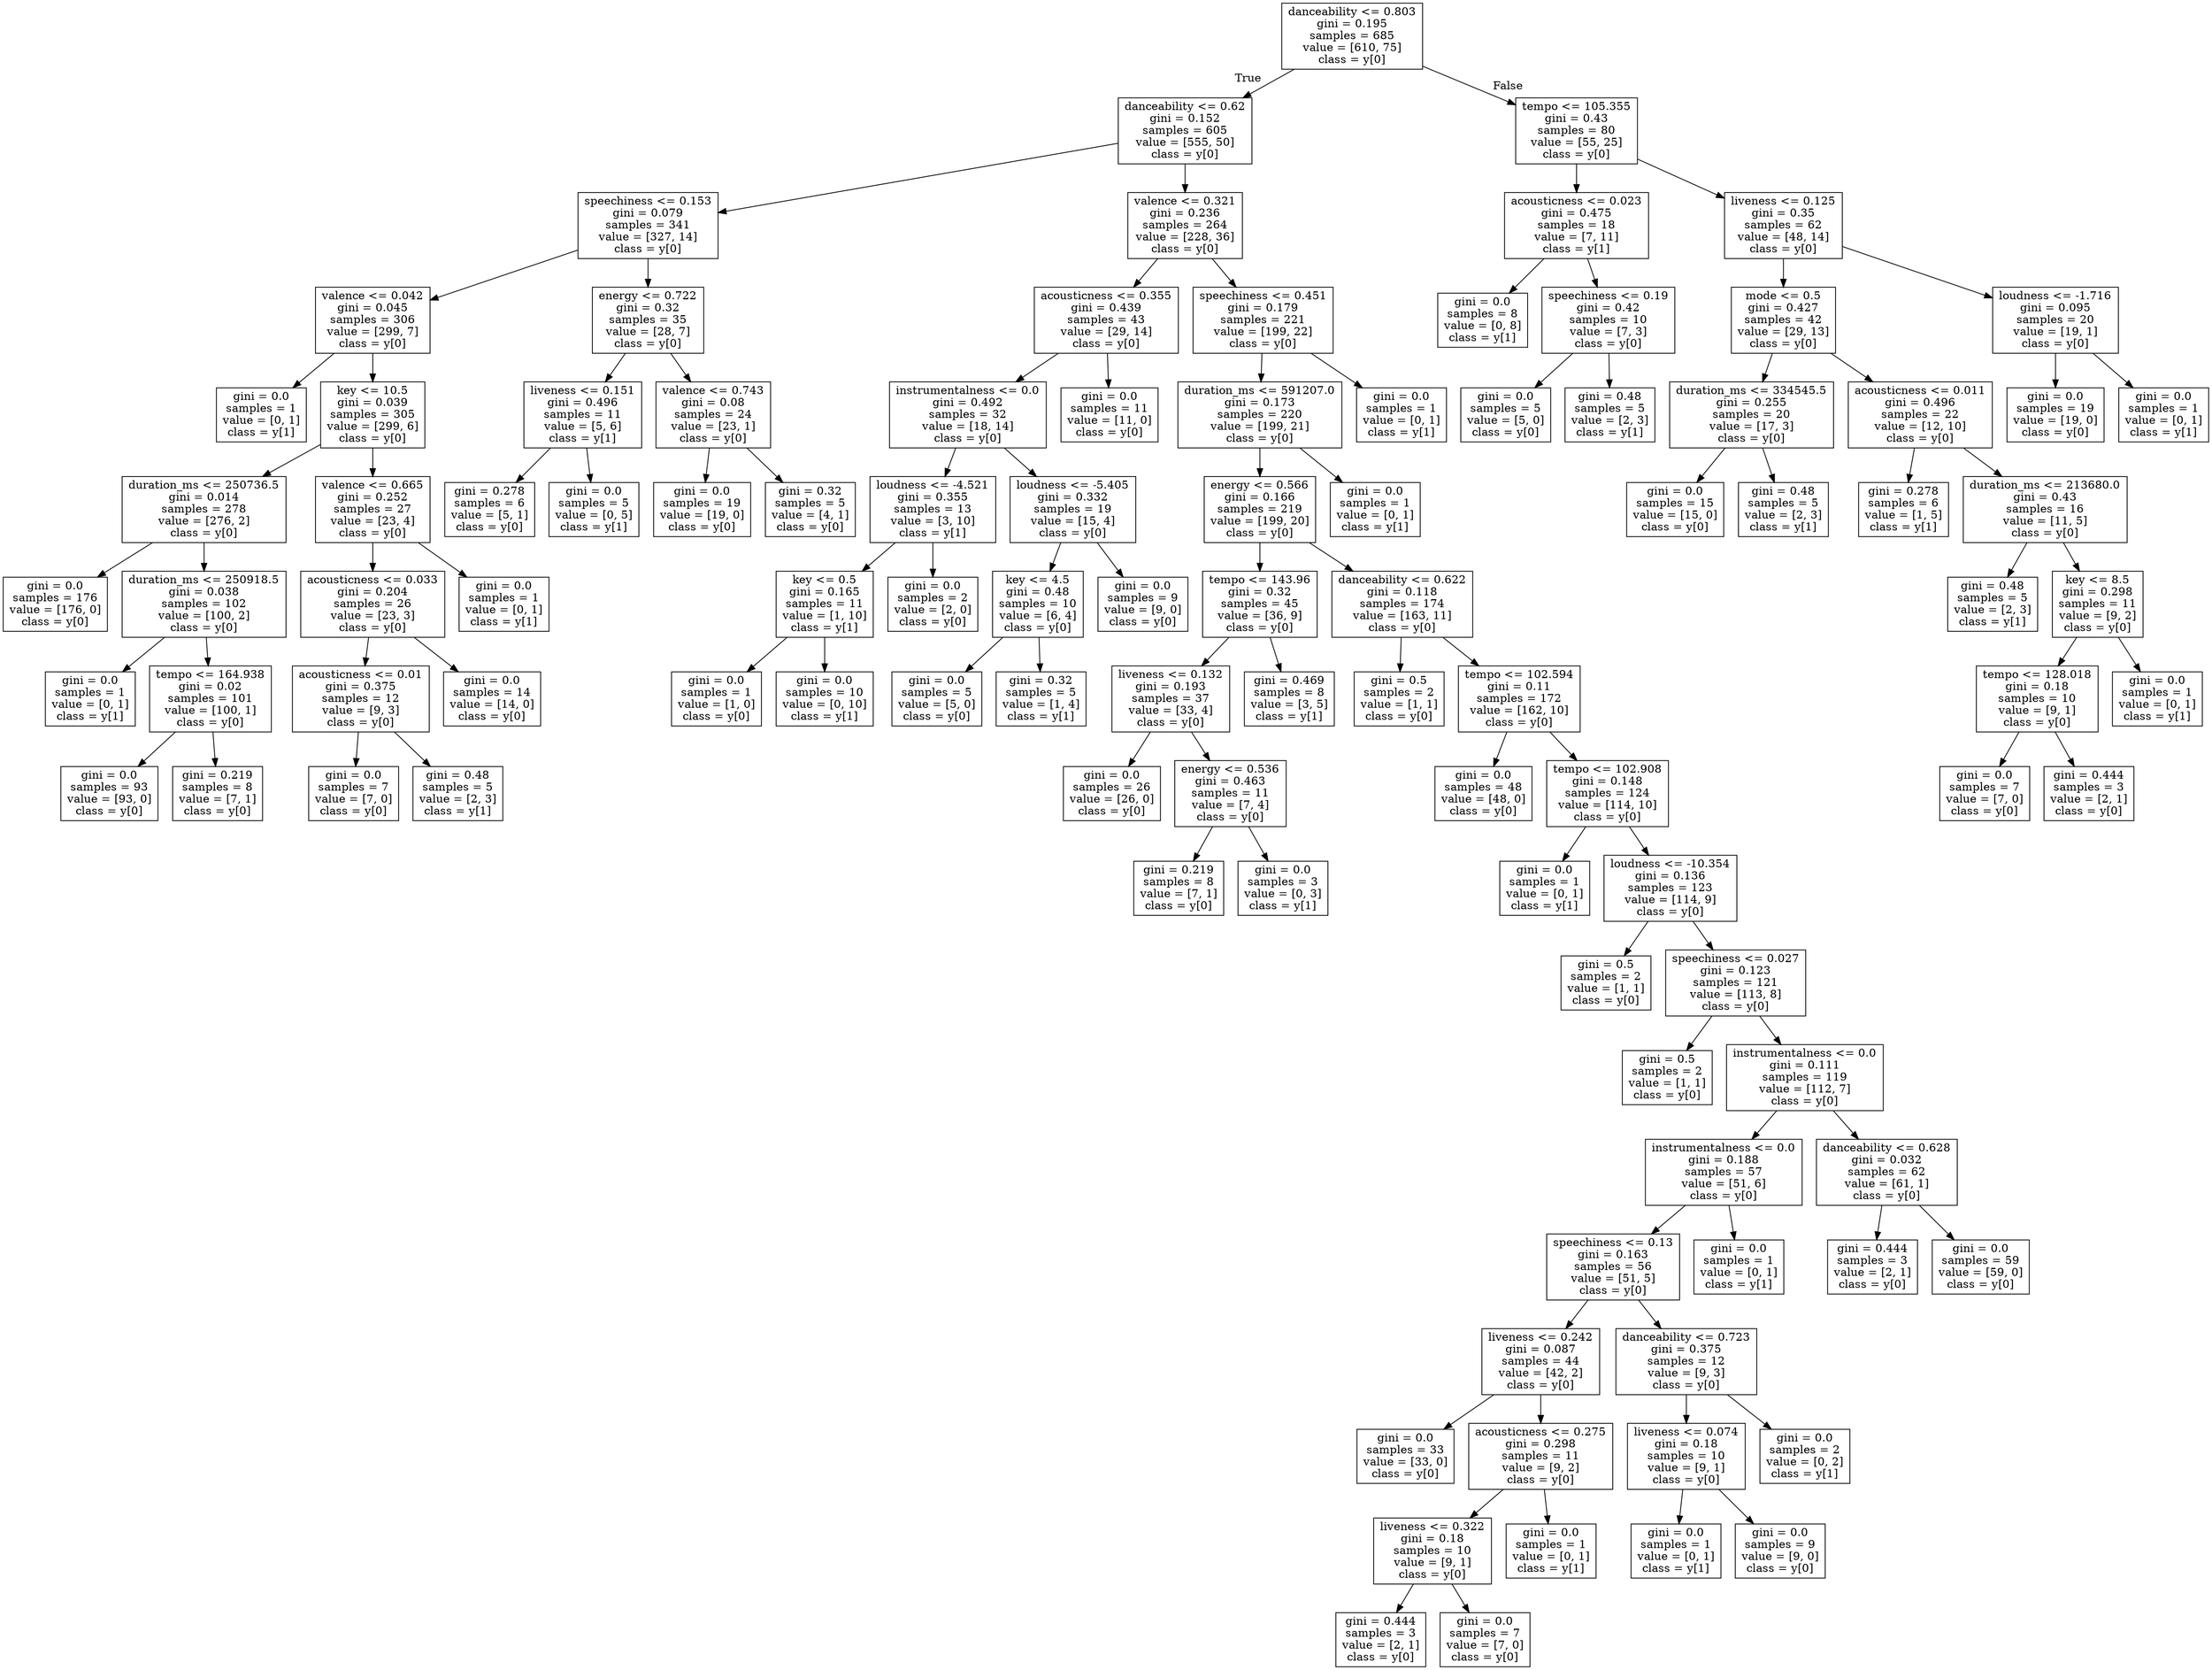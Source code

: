 digraph Tree {
node [shape=box] ;
0 [label="danceability <= 0.803\ngini = 0.195\nsamples = 685\nvalue = [610, 75]\nclass = y[0]"] ;
1 [label="danceability <= 0.62\ngini = 0.152\nsamples = 605\nvalue = [555, 50]\nclass = y[0]"] ;
0 -> 1 [labeldistance=2.5, labelangle=45, headlabel="True"] ;
2 [label="speechiness <= 0.153\ngini = 0.079\nsamples = 341\nvalue = [327, 14]\nclass = y[0]"] ;
1 -> 2 ;
3 [label="valence <= 0.042\ngini = 0.045\nsamples = 306\nvalue = [299, 7]\nclass = y[0]"] ;
2 -> 3 ;
4 [label="gini = 0.0\nsamples = 1\nvalue = [0, 1]\nclass = y[1]"] ;
3 -> 4 ;
5 [label="key <= 10.5\ngini = 0.039\nsamples = 305\nvalue = [299, 6]\nclass = y[0]"] ;
3 -> 5 ;
6 [label="duration_ms <= 250736.5\ngini = 0.014\nsamples = 278\nvalue = [276, 2]\nclass = y[0]"] ;
5 -> 6 ;
7 [label="gini = 0.0\nsamples = 176\nvalue = [176, 0]\nclass = y[0]"] ;
6 -> 7 ;
8 [label="duration_ms <= 250918.5\ngini = 0.038\nsamples = 102\nvalue = [100, 2]\nclass = y[0]"] ;
6 -> 8 ;
9 [label="gini = 0.0\nsamples = 1\nvalue = [0, 1]\nclass = y[1]"] ;
8 -> 9 ;
10 [label="tempo <= 164.938\ngini = 0.02\nsamples = 101\nvalue = [100, 1]\nclass = y[0]"] ;
8 -> 10 ;
11 [label="gini = 0.0\nsamples = 93\nvalue = [93, 0]\nclass = y[0]"] ;
10 -> 11 ;
12 [label="gini = 0.219\nsamples = 8\nvalue = [7, 1]\nclass = y[0]"] ;
10 -> 12 ;
13 [label="valence <= 0.665\ngini = 0.252\nsamples = 27\nvalue = [23, 4]\nclass = y[0]"] ;
5 -> 13 ;
14 [label="acousticness <= 0.033\ngini = 0.204\nsamples = 26\nvalue = [23, 3]\nclass = y[0]"] ;
13 -> 14 ;
15 [label="acousticness <= 0.01\ngini = 0.375\nsamples = 12\nvalue = [9, 3]\nclass = y[0]"] ;
14 -> 15 ;
16 [label="gini = 0.0\nsamples = 7\nvalue = [7, 0]\nclass = y[0]"] ;
15 -> 16 ;
17 [label="gini = 0.48\nsamples = 5\nvalue = [2, 3]\nclass = y[1]"] ;
15 -> 17 ;
18 [label="gini = 0.0\nsamples = 14\nvalue = [14, 0]\nclass = y[0]"] ;
14 -> 18 ;
19 [label="gini = 0.0\nsamples = 1\nvalue = [0, 1]\nclass = y[1]"] ;
13 -> 19 ;
20 [label="energy <= 0.722\ngini = 0.32\nsamples = 35\nvalue = [28, 7]\nclass = y[0]"] ;
2 -> 20 ;
21 [label="liveness <= 0.151\ngini = 0.496\nsamples = 11\nvalue = [5, 6]\nclass = y[1]"] ;
20 -> 21 ;
22 [label="gini = 0.278\nsamples = 6\nvalue = [5, 1]\nclass = y[0]"] ;
21 -> 22 ;
23 [label="gini = 0.0\nsamples = 5\nvalue = [0, 5]\nclass = y[1]"] ;
21 -> 23 ;
24 [label="valence <= 0.743\ngini = 0.08\nsamples = 24\nvalue = [23, 1]\nclass = y[0]"] ;
20 -> 24 ;
25 [label="gini = 0.0\nsamples = 19\nvalue = [19, 0]\nclass = y[0]"] ;
24 -> 25 ;
26 [label="gini = 0.32\nsamples = 5\nvalue = [4, 1]\nclass = y[0]"] ;
24 -> 26 ;
27 [label="valence <= 0.321\ngini = 0.236\nsamples = 264\nvalue = [228, 36]\nclass = y[0]"] ;
1 -> 27 ;
28 [label="acousticness <= 0.355\ngini = 0.439\nsamples = 43\nvalue = [29, 14]\nclass = y[0]"] ;
27 -> 28 ;
29 [label="instrumentalness <= 0.0\ngini = 0.492\nsamples = 32\nvalue = [18, 14]\nclass = y[0]"] ;
28 -> 29 ;
30 [label="loudness <= -4.521\ngini = 0.355\nsamples = 13\nvalue = [3, 10]\nclass = y[1]"] ;
29 -> 30 ;
31 [label="key <= 0.5\ngini = 0.165\nsamples = 11\nvalue = [1, 10]\nclass = y[1]"] ;
30 -> 31 ;
32 [label="gini = 0.0\nsamples = 1\nvalue = [1, 0]\nclass = y[0]"] ;
31 -> 32 ;
33 [label="gini = 0.0\nsamples = 10\nvalue = [0, 10]\nclass = y[1]"] ;
31 -> 33 ;
34 [label="gini = 0.0\nsamples = 2\nvalue = [2, 0]\nclass = y[0]"] ;
30 -> 34 ;
35 [label="loudness <= -5.405\ngini = 0.332\nsamples = 19\nvalue = [15, 4]\nclass = y[0]"] ;
29 -> 35 ;
36 [label="key <= 4.5\ngini = 0.48\nsamples = 10\nvalue = [6, 4]\nclass = y[0]"] ;
35 -> 36 ;
37 [label="gini = 0.0\nsamples = 5\nvalue = [5, 0]\nclass = y[0]"] ;
36 -> 37 ;
38 [label="gini = 0.32\nsamples = 5\nvalue = [1, 4]\nclass = y[1]"] ;
36 -> 38 ;
39 [label="gini = 0.0\nsamples = 9\nvalue = [9, 0]\nclass = y[0]"] ;
35 -> 39 ;
40 [label="gini = 0.0\nsamples = 11\nvalue = [11, 0]\nclass = y[0]"] ;
28 -> 40 ;
41 [label="speechiness <= 0.451\ngini = 0.179\nsamples = 221\nvalue = [199, 22]\nclass = y[0]"] ;
27 -> 41 ;
42 [label="duration_ms <= 591207.0\ngini = 0.173\nsamples = 220\nvalue = [199, 21]\nclass = y[0]"] ;
41 -> 42 ;
43 [label="energy <= 0.566\ngini = 0.166\nsamples = 219\nvalue = [199, 20]\nclass = y[0]"] ;
42 -> 43 ;
44 [label="tempo <= 143.96\ngini = 0.32\nsamples = 45\nvalue = [36, 9]\nclass = y[0]"] ;
43 -> 44 ;
45 [label="liveness <= 0.132\ngini = 0.193\nsamples = 37\nvalue = [33, 4]\nclass = y[0]"] ;
44 -> 45 ;
46 [label="gini = 0.0\nsamples = 26\nvalue = [26, 0]\nclass = y[0]"] ;
45 -> 46 ;
47 [label="energy <= 0.536\ngini = 0.463\nsamples = 11\nvalue = [7, 4]\nclass = y[0]"] ;
45 -> 47 ;
48 [label="gini = 0.219\nsamples = 8\nvalue = [7, 1]\nclass = y[0]"] ;
47 -> 48 ;
49 [label="gini = 0.0\nsamples = 3\nvalue = [0, 3]\nclass = y[1]"] ;
47 -> 49 ;
50 [label="gini = 0.469\nsamples = 8\nvalue = [3, 5]\nclass = y[1]"] ;
44 -> 50 ;
51 [label="danceability <= 0.622\ngini = 0.118\nsamples = 174\nvalue = [163, 11]\nclass = y[0]"] ;
43 -> 51 ;
52 [label="gini = 0.5\nsamples = 2\nvalue = [1, 1]\nclass = y[0]"] ;
51 -> 52 ;
53 [label="tempo <= 102.594\ngini = 0.11\nsamples = 172\nvalue = [162, 10]\nclass = y[0]"] ;
51 -> 53 ;
54 [label="gini = 0.0\nsamples = 48\nvalue = [48, 0]\nclass = y[0]"] ;
53 -> 54 ;
55 [label="tempo <= 102.908\ngini = 0.148\nsamples = 124\nvalue = [114, 10]\nclass = y[0]"] ;
53 -> 55 ;
56 [label="gini = 0.0\nsamples = 1\nvalue = [0, 1]\nclass = y[1]"] ;
55 -> 56 ;
57 [label="loudness <= -10.354\ngini = 0.136\nsamples = 123\nvalue = [114, 9]\nclass = y[0]"] ;
55 -> 57 ;
58 [label="gini = 0.5\nsamples = 2\nvalue = [1, 1]\nclass = y[0]"] ;
57 -> 58 ;
59 [label="speechiness <= 0.027\ngini = 0.123\nsamples = 121\nvalue = [113, 8]\nclass = y[0]"] ;
57 -> 59 ;
60 [label="gini = 0.5\nsamples = 2\nvalue = [1, 1]\nclass = y[0]"] ;
59 -> 60 ;
61 [label="instrumentalness <= 0.0\ngini = 0.111\nsamples = 119\nvalue = [112, 7]\nclass = y[0]"] ;
59 -> 61 ;
62 [label="instrumentalness <= 0.0\ngini = 0.188\nsamples = 57\nvalue = [51, 6]\nclass = y[0]"] ;
61 -> 62 ;
63 [label="speechiness <= 0.13\ngini = 0.163\nsamples = 56\nvalue = [51, 5]\nclass = y[0]"] ;
62 -> 63 ;
64 [label="liveness <= 0.242\ngini = 0.087\nsamples = 44\nvalue = [42, 2]\nclass = y[0]"] ;
63 -> 64 ;
65 [label="gini = 0.0\nsamples = 33\nvalue = [33, 0]\nclass = y[0]"] ;
64 -> 65 ;
66 [label="acousticness <= 0.275\ngini = 0.298\nsamples = 11\nvalue = [9, 2]\nclass = y[0]"] ;
64 -> 66 ;
67 [label="liveness <= 0.322\ngini = 0.18\nsamples = 10\nvalue = [9, 1]\nclass = y[0]"] ;
66 -> 67 ;
68 [label="gini = 0.444\nsamples = 3\nvalue = [2, 1]\nclass = y[0]"] ;
67 -> 68 ;
69 [label="gini = 0.0\nsamples = 7\nvalue = [7, 0]\nclass = y[0]"] ;
67 -> 69 ;
70 [label="gini = 0.0\nsamples = 1\nvalue = [0, 1]\nclass = y[1]"] ;
66 -> 70 ;
71 [label="danceability <= 0.723\ngini = 0.375\nsamples = 12\nvalue = [9, 3]\nclass = y[0]"] ;
63 -> 71 ;
72 [label="liveness <= 0.074\ngini = 0.18\nsamples = 10\nvalue = [9, 1]\nclass = y[0]"] ;
71 -> 72 ;
73 [label="gini = 0.0\nsamples = 1\nvalue = [0, 1]\nclass = y[1]"] ;
72 -> 73 ;
74 [label="gini = 0.0\nsamples = 9\nvalue = [9, 0]\nclass = y[0]"] ;
72 -> 74 ;
75 [label="gini = 0.0\nsamples = 2\nvalue = [0, 2]\nclass = y[1]"] ;
71 -> 75 ;
76 [label="gini = 0.0\nsamples = 1\nvalue = [0, 1]\nclass = y[1]"] ;
62 -> 76 ;
77 [label="danceability <= 0.628\ngini = 0.032\nsamples = 62\nvalue = [61, 1]\nclass = y[0]"] ;
61 -> 77 ;
78 [label="gini = 0.444\nsamples = 3\nvalue = [2, 1]\nclass = y[0]"] ;
77 -> 78 ;
79 [label="gini = 0.0\nsamples = 59\nvalue = [59, 0]\nclass = y[0]"] ;
77 -> 79 ;
80 [label="gini = 0.0\nsamples = 1\nvalue = [0, 1]\nclass = y[1]"] ;
42 -> 80 ;
81 [label="gini = 0.0\nsamples = 1\nvalue = [0, 1]\nclass = y[1]"] ;
41 -> 81 ;
82 [label="tempo <= 105.355\ngini = 0.43\nsamples = 80\nvalue = [55, 25]\nclass = y[0]"] ;
0 -> 82 [labeldistance=2.5, labelangle=-45, headlabel="False"] ;
83 [label="acousticness <= 0.023\ngini = 0.475\nsamples = 18\nvalue = [7, 11]\nclass = y[1]"] ;
82 -> 83 ;
84 [label="gini = 0.0\nsamples = 8\nvalue = [0, 8]\nclass = y[1]"] ;
83 -> 84 ;
85 [label="speechiness <= 0.19\ngini = 0.42\nsamples = 10\nvalue = [7, 3]\nclass = y[0]"] ;
83 -> 85 ;
86 [label="gini = 0.0\nsamples = 5\nvalue = [5, 0]\nclass = y[0]"] ;
85 -> 86 ;
87 [label="gini = 0.48\nsamples = 5\nvalue = [2, 3]\nclass = y[1]"] ;
85 -> 87 ;
88 [label="liveness <= 0.125\ngini = 0.35\nsamples = 62\nvalue = [48, 14]\nclass = y[0]"] ;
82 -> 88 ;
89 [label="mode <= 0.5\ngini = 0.427\nsamples = 42\nvalue = [29, 13]\nclass = y[0]"] ;
88 -> 89 ;
90 [label="duration_ms <= 334545.5\ngini = 0.255\nsamples = 20\nvalue = [17, 3]\nclass = y[0]"] ;
89 -> 90 ;
91 [label="gini = 0.0\nsamples = 15\nvalue = [15, 0]\nclass = y[0]"] ;
90 -> 91 ;
92 [label="gini = 0.48\nsamples = 5\nvalue = [2, 3]\nclass = y[1]"] ;
90 -> 92 ;
93 [label="acousticness <= 0.011\ngini = 0.496\nsamples = 22\nvalue = [12, 10]\nclass = y[0]"] ;
89 -> 93 ;
94 [label="gini = 0.278\nsamples = 6\nvalue = [1, 5]\nclass = y[1]"] ;
93 -> 94 ;
95 [label="duration_ms <= 213680.0\ngini = 0.43\nsamples = 16\nvalue = [11, 5]\nclass = y[0]"] ;
93 -> 95 ;
96 [label="gini = 0.48\nsamples = 5\nvalue = [2, 3]\nclass = y[1]"] ;
95 -> 96 ;
97 [label="key <= 8.5\ngini = 0.298\nsamples = 11\nvalue = [9, 2]\nclass = y[0]"] ;
95 -> 97 ;
98 [label="tempo <= 128.018\ngini = 0.18\nsamples = 10\nvalue = [9, 1]\nclass = y[0]"] ;
97 -> 98 ;
99 [label="gini = 0.0\nsamples = 7\nvalue = [7, 0]\nclass = y[0]"] ;
98 -> 99 ;
100 [label="gini = 0.444\nsamples = 3\nvalue = [2, 1]\nclass = y[0]"] ;
98 -> 100 ;
101 [label="gini = 0.0\nsamples = 1\nvalue = [0, 1]\nclass = y[1]"] ;
97 -> 101 ;
102 [label="loudness <= -1.716\ngini = 0.095\nsamples = 20\nvalue = [19, 1]\nclass = y[0]"] ;
88 -> 102 ;
103 [label="gini = 0.0\nsamples = 19\nvalue = [19, 0]\nclass = y[0]"] ;
102 -> 103 ;
104 [label="gini = 0.0\nsamples = 1\nvalue = [0, 1]\nclass = y[1]"] ;
102 -> 104 ;
}
